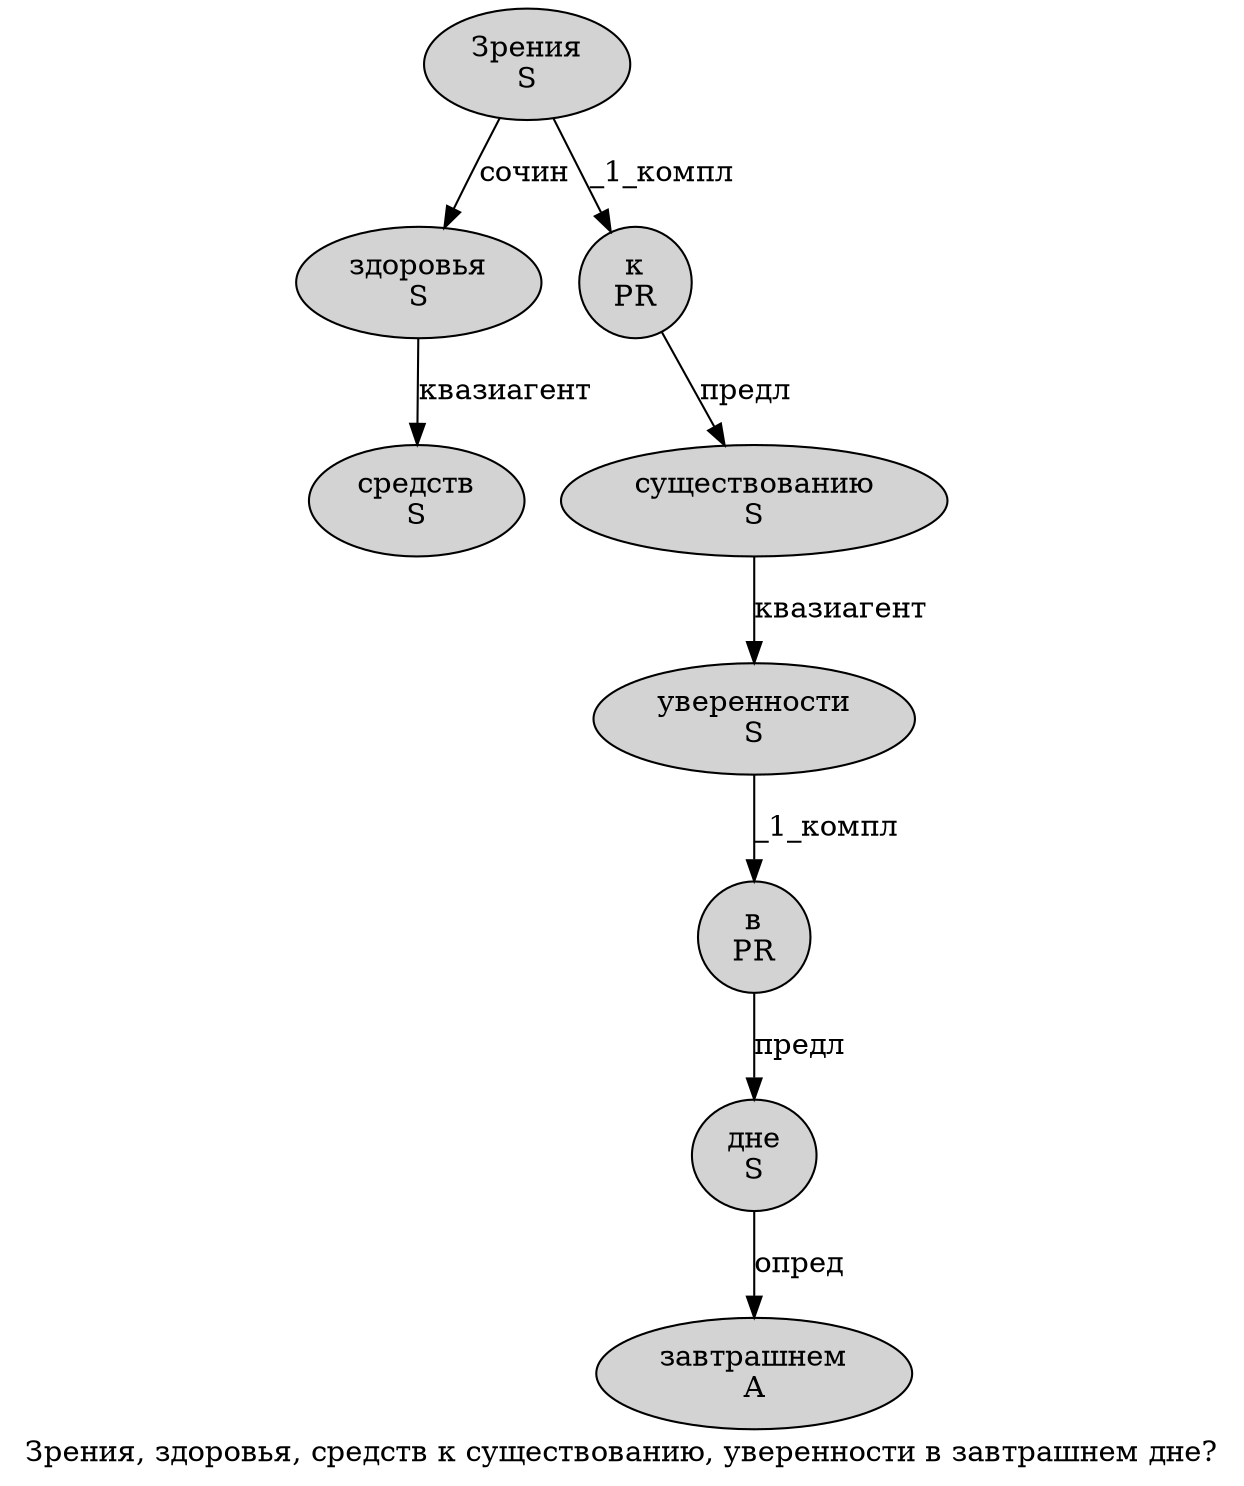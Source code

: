 digraph SENTENCE_1871 {
	graph [label="Зрения, здоровья, средств к существованию, уверенности в завтрашнем дне?"]
	node [style=filled]
		0 [label="Зрения
S" color="" fillcolor=lightgray penwidth=1 shape=ellipse]
		2 [label="здоровья
S" color="" fillcolor=lightgray penwidth=1 shape=ellipse]
		4 [label="средств
S" color="" fillcolor=lightgray penwidth=1 shape=ellipse]
		5 [label="к
PR" color="" fillcolor=lightgray penwidth=1 shape=ellipse]
		6 [label="существованию
S" color="" fillcolor=lightgray penwidth=1 shape=ellipse]
		8 [label="уверенности
S" color="" fillcolor=lightgray penwidth=1 shape=ellipse]
		9 [label="в
PR" color="" fillcolor=lightgray penwidth=1 shape=ellipse]
		10 [label="завтрашнем
A" color="" fillcolor=lightgray penwidth=1 shape=ellipse]
		11 [label="дне
S" color="" fillcolor=lightgray penwidth=1 shape=ellipse]
			9 -> 11 [label="предл"]
			11 -> 10 [label="опред"]
			0 -> 2 [label="сочин"]
			0 -> 5 [label="_1_компл"]
			6 -> 8 [label="квазиагент"]
			8 -> 9 [label="_1_компл"]
			2 -> 4 [label="квазиагент"]
			5 -> 6 [label="предл"]
}